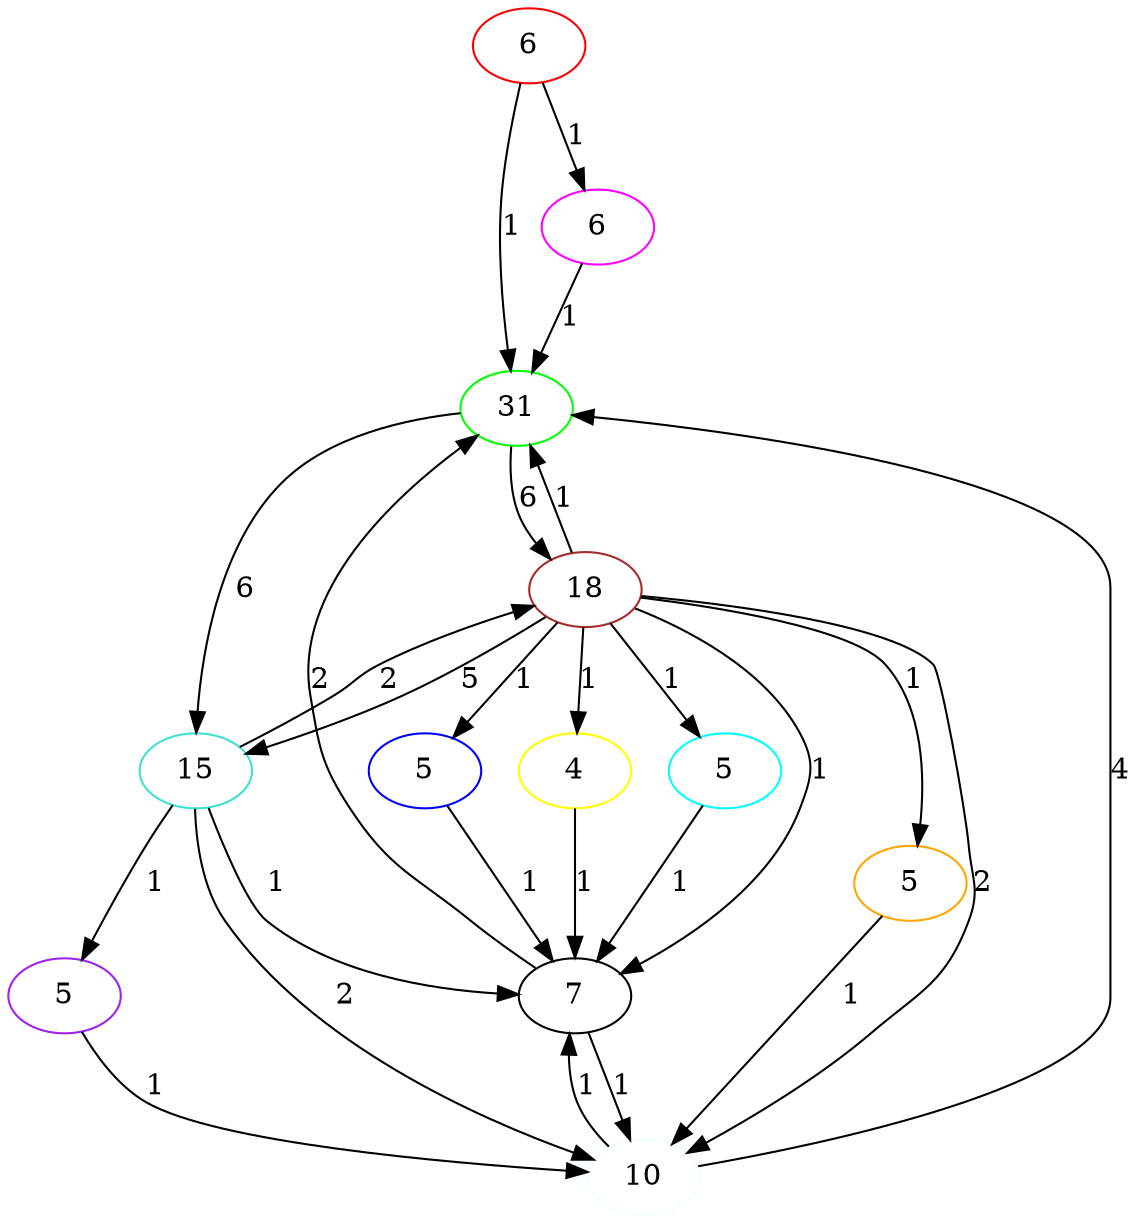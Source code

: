 strict digraph  {
0 [color=red, label=6];
1 [color=green, label=31];
2 [color=blue, label=5];
3 [color=yellow, label=4];
4 [color=cyan, label=5];
5 [color=purple, label=5];
6 [color=orange, label=5];
7 [color=brown, label=18];
8 [color=magenta, label=6];
9 [color=turquoise, label=15];
10 [color=azure, label=10];
11 [color=black, label=7];
0 -> 8  [label=1];
0 -> 1  [label=1];
1 -> 9  [label=6];
1 -> 7  [label=6];
2 -> 11  [label=1];
3 -> 11  [label=1];
4 -> 11  [label=1];
5 -> 10  [label=1];
6 -> 10  [label=1];
7 -> 9  [label=5];
7 -> 4  [label=1];
7 -> 2  [label=1];
7 -> 1  [label=1];
7 -> 3  [label=1];
7 -> 11  [label=1];
7 -> 10  [label=2];
7 -> 6  [label=1];
8 -> 1  [label=1];
9 -> 10  [label=2];
9 -> 7  [label=2];
9 -> 5  [label=1];
9 -> 11  [label=1];
10 -> 11  [label=1];
10 -> 1  [label=4];
11 -> 10  [label=1];
11 -> 1  [label=2];
}
